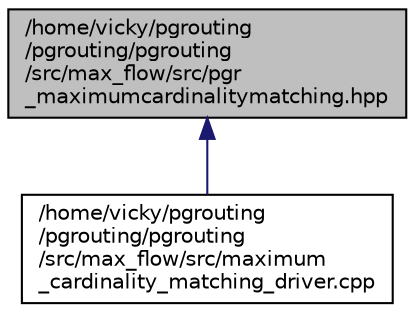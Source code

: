 digraph "/home/vicky/pgrouting/pgrouting/pgrouting/src/max_flow/src/pgr_maximumcardinalitymatching.hpp"
{
  edge [fontname="Helvetica",fontsize="10",labelfontname="Helvetica",labelfontsize="10"];
  node [fontname="Helvetica",fontsize="10",shape=record];
  Node1 [label="/home/vicky/pgrouting\l/pgrouting/pgrouting\l/src/max_flow/src/pgr\l_maximumcardinalitymatching.hpp",height=0.2,width=0.4,color="black", fillcolor="grey75", style="filled", fontcolor="black"];
  Node1 -> Node2 [dir="back",color="midnightblue",fontsize="10",style="solid",fontname="Helvetica"];
  Node2 [label="/home/vicky/pgrouting\l/pgrouting/pgrouting\l/src/max_flow/src/maximum\l_cardinality_matching_driver.cpp",height=0.2,width=0.4,color="black", fillcolor="white", style="filled",URL="$maximum__cardinality__matching__driver_8cpp.html"];
}
